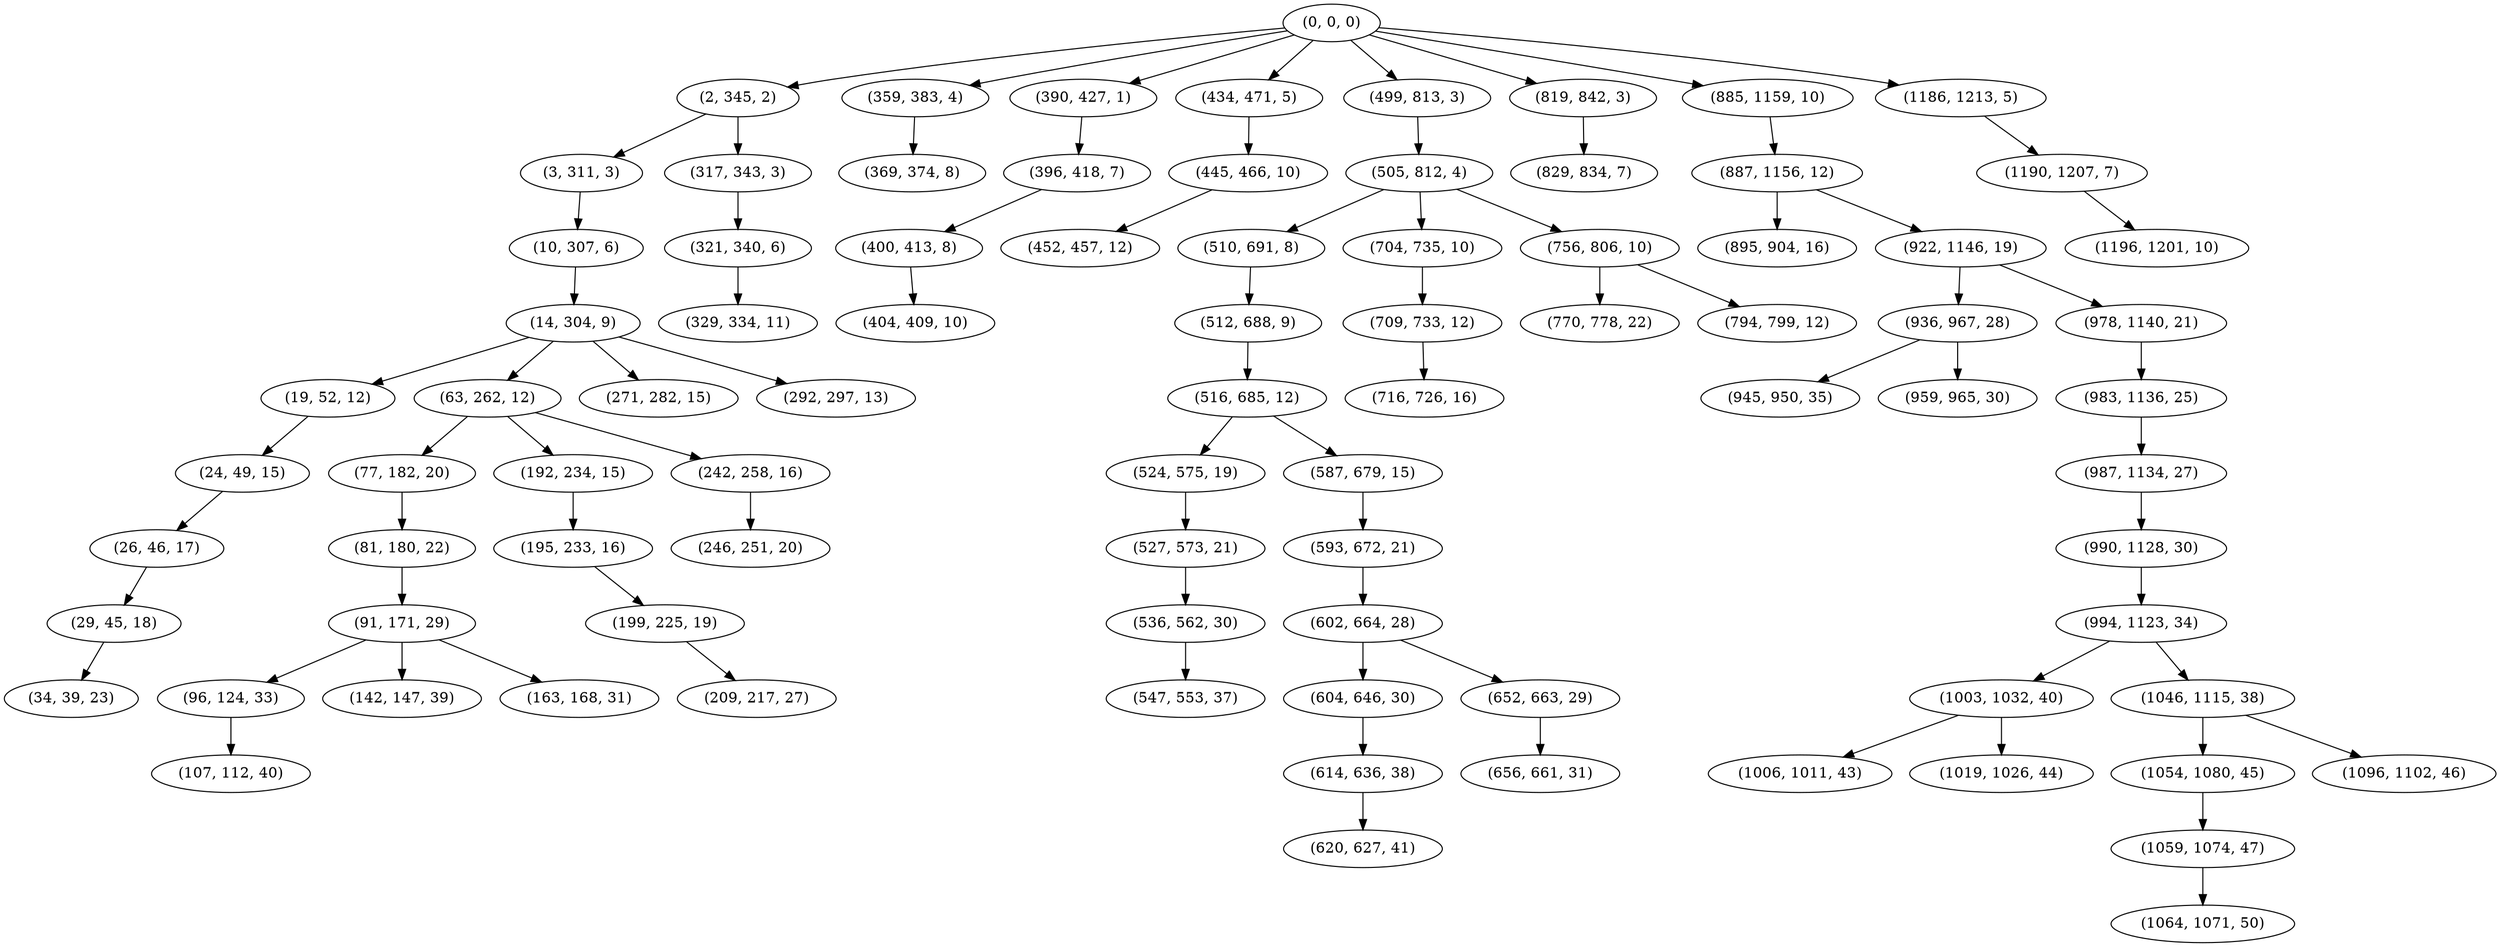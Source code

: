 digraph tree {
    "(0, 0, 0)";
    "(2, 345, 2)";
    "(3, 311, 3)";
    "(10, 307, 6)";
    "(14, 304, 9)";
    "(19, 52, 12)";
    "(24, 49, 15)";
    "(26, 46, 17)";
    "(29, 45, 18)";
    "(34, 39, 23)";
    "(63, 262, 12)";
    "(77, 182, 20)";
    "(81, 180, 22)";
    "(91, 171, 29)";
    "(96, 124, 33)";
    "(107, 112, 40)";
    "(142, 147, 39)";
    "(163, 168, 31)";
    "(192, 234, 15)";
    "(195, 233, 16)";
    "(199, 225, 19)";
    "(209, 217, 27)";
    "(242, 258, 16)";
    "(246, 251, 20)";
    "(271, 282, 15)";
    "(292, 297, 13)";
    "(317, 343, 3)";
    "(321, 340, 6)";
    "(329, 334, 11)";
    "(359, 383, 4)";
    "(369, 374, 8)";
    "(390, 427, 1)";
    "(396, 418, 7)";
    "(400, 413, 8)";
    "(404, 409, 10)";
    "(434, 471, 5)";
    "(445, 466, 10)";
    "(452, 457, 12)";
    "(499, 813, 3)";
    "(505, 812, 4)";
    "(510, 691, 8)";
    "(512, 688, 9)";
    "(516, 685, 12)";
    "(524, 575, 19)";
    "(527, 573, 21)";
    "(536, 562, 30)";
    "(547, 553, 37)";
    "(587, 679, 15)";
    "(593, 672, 21)";
    "(602, 664, 28)";
    "(604, 646, 30)";
    "(614, 636, 38)";
    "(620, 627, 41)";
    "(652, 663, 29)";
    "(656, 661, 31)";
    "(704, 735, 10)";
    "(709, 733, 12)";
    "(716, 726, 16)";
    "(756, 806, 10)";
    "(770, 778, 22)";
    "(794, 799, 12)";
    "(819, 842, 3)";
    "(829, 834, 7)";
    "(885, 1159, 10)";
    "(887, 1156, 12)";
    "(895, 904, 16)";
    "(922, 1146, 19)";
    "(936, 967, 28)";
    "(945, 950, 35)";
    "(959, 965, 30)";
    "(978, 1140, 21)";
    "(983, 1136, 25)";
    "(987, 1134, 27)";
    "(990, 1128, 30)";
    "(994, 1123, 34)";
    "(1003, 1032, 40)";
    "(1006, 1011, 43)";
    "(1019, 1026, 44)";
    "(1046, 1115, 38)";
    "(1054, 1080, 45)";
    "(1059, 1074, 47)";
    "(1064, 1071, 50)";
    "(1096, 1102, 46)";
    "(1186, 1213, 5)";
    "(1190, 1207, 7)";
    "(1196, 1201, 10)";
    "(0, 0, 0)" -> "(2, 345, 2)";
    "(0, 0, 0)" -> "(359, 383, 4)";
    "(0, 0, 0)" -> "(390, 427, 1)";
    "(0, 0, 0)" -> "(434, 471, 5)";
    "(0, 0, 0)" -> "(499, 813, 3)";
    "(0, 0, 0)" -> "(819, 842, 3)";
    "(0, 0, 0)" -> "(885, 1159, 10)";
    "(0, 0, 0)" -> "(1186, 1213, 5)";
    "(2, 345, 2)" -> "(3, 311, 3)";
    "(2, 345, 2)" -> "(317, 343, 3)";
    "(3, 311, 3)" -> "(10, 307, 6)";
    "(10, 307, 6)" -> "(14, 304, 9)";
    "(14, 304, 9)" -> "(19, 52, 12)";
    "(14, 304, 9)" -> "(63, 262, 12)";
    "(14, 304, 9)" -> "(271, 282, 15)";
    "(14, 304, 9)" -> "(292, 297, 13)";
    "(19, 52, 12)" -> "(24, 49, 15)";
    "(24, 49, 15)" -> "(26, 46, 17)";
    "(26, 46, 17)" -> "(29, 45, 18)";
    "(29, 45, 18)" -> "(34, 39, 23)";
    "(63, 262, 12)" -> "(77, 182, 20)";
    "(63, 262, 12)" -> "(192, 234, 15)";
    "(63, 262, 12)" -> "(242, 258, 16)";
    "(77, 182, 20)" -> "(81, 180, 22)";
    "(81, 180, 22)" -> "(91, 171, 29)";
    "(91, 171, 29)" -> "(96, 124, 33)";
    "(91, 171, 29)" -> "(142, 147, 39)";
    "(91, 171, 29)" -> "(163, 168, 31)";
    "(96, 124, 33)" -> "(107, 112, 40)";
    "(192, 234, 15)" -> "(195, 233, 16)";
    "(195, 233, 16)" -> "(199, 225, 19)";
    "(199, 225, 19)" -> "(209, 217, 27)";
    "(242, 258, 16)" -> "(246, 251, 20)";
    "(317, 343, 3)" -> "(321, 340, 6)";
    "(321, 340, 6)" -> "(329, 334, 11)";
    "(359, 383, 4)" -> "(369, 374, 8)";
    "(390, 427, 1)" -> "(396, 418, 7)";
    "(396, 418, 7)" -> "(400, 413, 8)";
    "(400, 413, 8)" -> "(404, 409, 10)";
    "(434, 471, 5)" -> "(445, 466, 10)";
    "(445, 466, 10)" -> "(452, 457, 12)";
    "(499, 813, 3)" -> "(505, 812, 4)";
    "(505, 812, 4)" -> "(510, 691, 8)";
    "(505, 812, 4)" -> "(704, 735, 10)";
    "(505, 812, 4)" -> "(756, 806, 10)";
    "(510, 691, 8)" -> "(512, 688, 9)";
    "(512, 688, 9)" -> "(516, 685, 12)";
    "(516, 685, 12)" -> "(524, 575, 19)";
    "(516, 685, 12)" -> "(587, 679, 15)";
    "(524, 575, 19)" -> "(527, 573, 21)";
    "(527, 573, 21)" -> "(536, 562, 30)";
    "(536, 562, 30)" -> "(547, 553, 37)";
    "(587, 679, 15)" -> "(593, 672, 21)";
    "(593, 672, 21)" -> "(602, 664, 28)";
    "(602, 664, 28)" -> "(604, 646, 30)";
    "(602, 664, 28)" -> "(652, 663, 29)";
    "(604, 646, 30)" -> "(614, 636, 38)";
    "(614, 636, 38)" -> "(620, 627, 41)";
    "(652, 663, 29)" -> "(656, 661, 31)";
    "(704, 735, 10)" -> "(709, 733, 12)";
    "(709, 733, 12)" -> "(716, 726, 16)";
    "(756, 806, 10)" -> "(770, 778, 22)";
    "(756, 806, 10)" -> "(794, 799, 12)";
    "(819, 842, 3)" -> "(829, 834, 7)";
    "(885, 1159, 10)" -> "(887, 1156, 12)";
    "(887, 1156, 12)" -> "(895, 904, 16)";
    "(887, 1156, 12)" -> "(922, 1146, 19)";
    "(922, 1146, 19)" -> "(936, 967, 28)";
    "(922, 1146, 19)" -> "(978, 1140, 21)";
    "(936, 967, 28)" -> "(945, 950, 35)";
    "(936, 967, 28)" -> "(959, 965, 30)";
    "(978, 1140, 21)" -> "(983, 1136, 25)";
    "(983, 1136, 25)" -> "(987, 1134, 27)";
    "(987, 1134, 27)" -> "(990, 1128, 30)";
    "(990, 1128, 30)" -> "(994, 1123, 34)";
    "(994, 1123, 34)" -> "(1003, 1032, 40)";
    "(994, 1123, 34)" -> "(1046, 1115, 38)";
    "(1003, 1032, 40)" -> "(1006, 1011, 43)";
    "(1003, 1032, 40)" -> "(1019, 1026, 44)";
    "(1046, 1115, 38)" -> "(1054, 1080, 45)";
    "(1046, 1115, 38)" -> "(1096, 1102, 46)";
    "(1054, 1080, 45)" -> "(1059, 1074, 47)";
    "(1059, 1074, 47)" -> "(1064, 1071, 50)";
    "(1186, 1213, 5)" -> "(1190, 1207, 7)";
    "(1190, 1207, 7)" -> "(1196, 1201, 10)";
}
